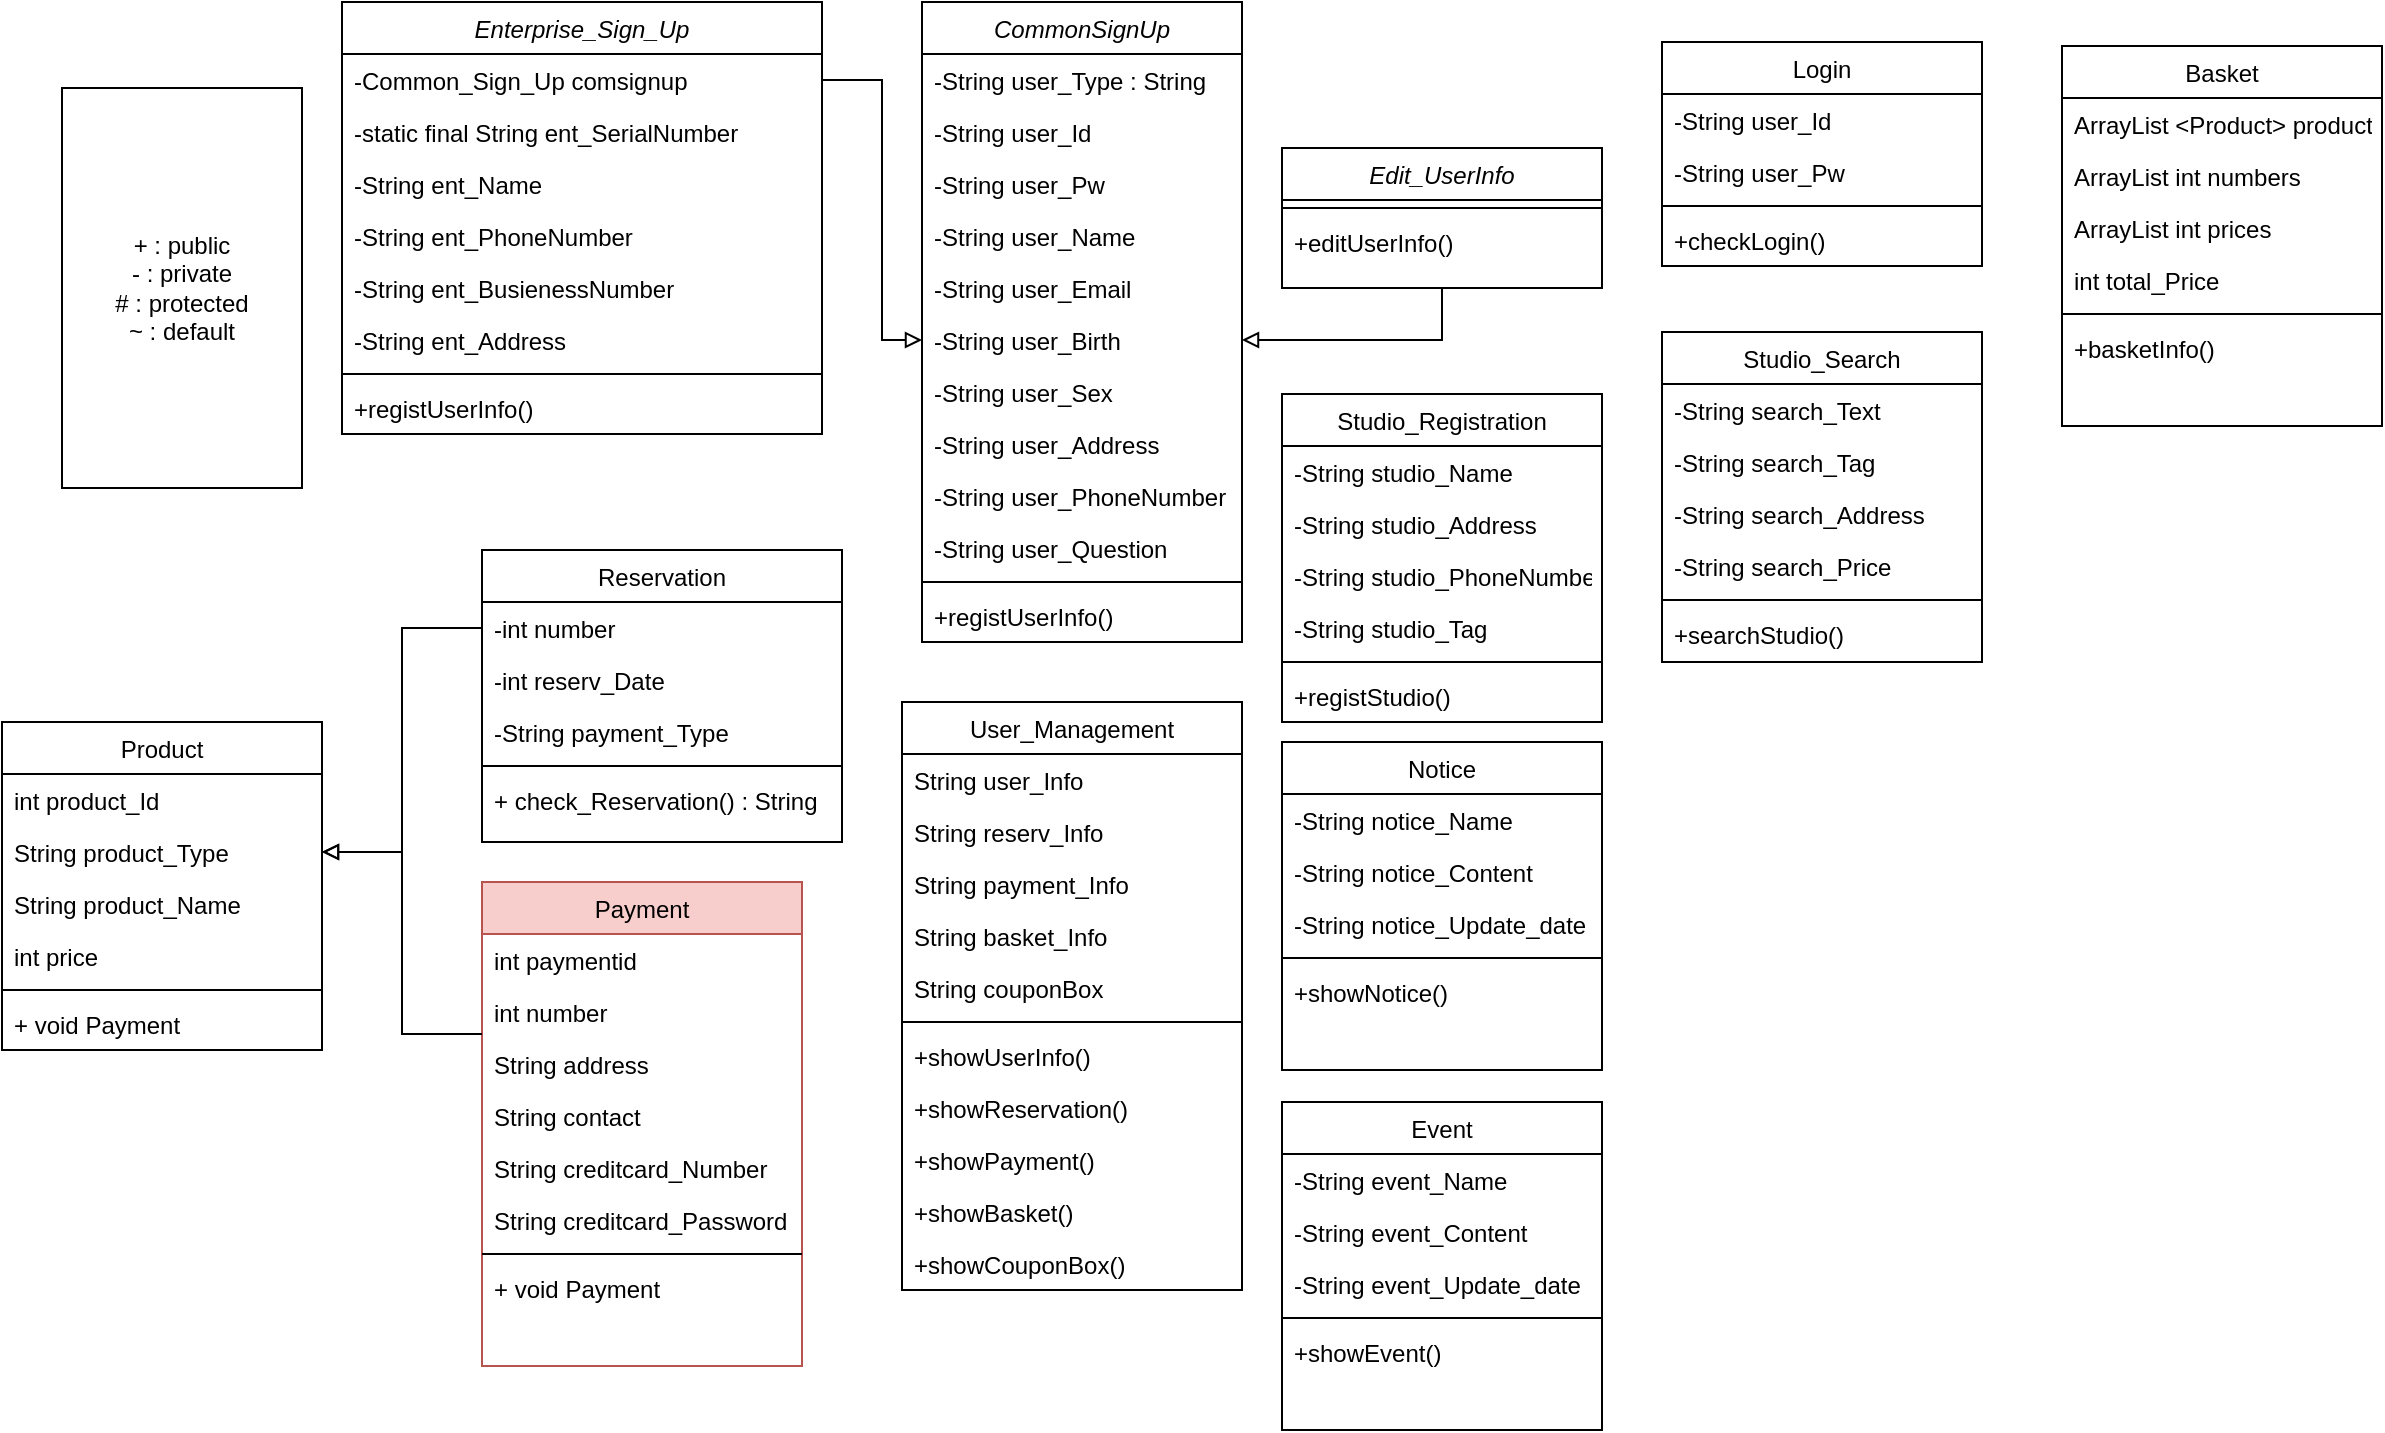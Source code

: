 <mxfile version="14.7.7" type="google"><diagram id="C5RBs43oDa-KdzZeNtuy" name="Page-1"><mxGraphModel dx="2005" dy="659" grid="1" gridSize="10" guides="1" tooltips="1" connect="1" arrows="1" fold="1" page="1" pageScale="1" pageWidth="827" pageHeight="1169" math="0" shadow="0"><root><mxCell id="WIyWlLk6GJQsqaUBKTNV-0"/><mxCell id="WIyWlLk6GJQsqaUBKTNV-1" parent="WIyWlLk6GJQsqaUBKTNV-0"/><mxCell id="zkfFHV4jXpPFQw0GAbJ--0" value="CommonSignUp" style="swimlane;fontStyle=2;align=center;verticalAlign=top;childLayout=stackLayout;horizontal=1;startSize=26;horizontalStack=0;resizeParent=1;resizeLast=0;collapsible=1;marginBottom=0;rounded=0;shadow=0;strokeWidth=1;" parent="WIyWlLk6GJQsqaUBKTNV-1" vertex="1"><mxGeometry x="30" y="40" width="160" height="320" as="geometry"><mxRectangle x="230" y="140" width="160" height="26" as="alternateBounds"/></mxGeometry></mxCell><mxCell id="MxGzkqweNesNPingtSe9-57" value="-String user_Type : String" style="text;align=left;verticalAlign=top;spacingLeft=4;spacingRight=4;overflow=hidden;rotatable=0;points=[[0,0.5],[1,0.5]];portConstraint=eastwest;rounded=0;shadow=0;html=0;" parent="zkfFHV4jXpPFQw0GAbJ--0" vertex="1"><mxGeometry y="26" width="160" height="26" as="geometry"/></mxCell><mxCell id="zkfFHV4jXpPFQw0GAbJ--1" value="-String user_Id" style="text;align=left;verticalAlign=top;spacingLeft=4;spacingRight=4;overflow=hidden;rotatable=0;points=[[0,0.5],[1,0.5]];portConstraint=eastwest;" parent="zkfFHV4jXpPFQw0GAbJ--0" vertex="1"><mxGeometry y="52" width="160" height="26" as="geometry"/></mxCell><mxCell id="zkfFHV4jXpPFQw0GAbJ--2" value="-String user_Pw" style="text;align=left;verticalAlign=top;spacingLeft=4;spacingRight=4;overflow=hidden;rotatable=0;points=[[0,0.5],[1,0.5]];portConstraint=eastwest;rounded=0;shadow=0;html=0;" parent="zkfFHV4jXpPFQw0GAbJ--0" vertex="1"><mxGeometry y="78" width="160" height="26" as="geometry"/></mxCell><mxCell id="zkfFHV4jXpPFQw0GAbJ--3" value="-String user_Name" style="text;align=left;verticalAlign=top;spacingLeft=4;spacingRight=4;overflow=hidden;rotatable=0;points=[[0,0.5],[1,0.5]];portConstraint=eastwest;rounded=0;shadow=0;html=0;" parent="zkfFHV4jXpPFQw0GAbJ--0" vertex="1"><mxGeometry y="104" width="160" height="26" as="geometry"/></mxCell><mxCell id="MxGzkqweNesNPingtSe9-55" value="-String user_Email" style="text;align=left;verticalAlign=top;spacingLeft=4;spacingRight=4;overflow=hidden;rotatable=0;points=[[0,0.5],[1,0.5]];portConstraint=eastwest;rounded=0;shadow=0;html=0;" parent="zkfFHV4jXpPFQw0GAbJ--0" vertex="1"><mxGeometry y="130" width="160" height="26" as="geometry"/></mxCell><mxCell id="MxGzkqweNesNPingtSe9-60" value="-String user_Birth" style="text;align=left;verticalAlign=top;spacingLeft=4;spacingRight=4;overflow=hidden;rotatable=0;points=[[0,0.5],[1,0.5]];portConstraint=eastwest;rounded=0;shadow=0;html=0;" parent="zkfFHV4jXpPFQw0GAbJ--0" vertex="1"><mxGeometry y="156" width="160" height="26" as="geometry"/></mxCell><mxCell id="MxGzkqweNesNPingtSe9-74" value="-String user_Sex" style="text;align=left;verticalAlign=top;spacingLeft=4;spacingRight=4;overflow=hidden;rotatable=0;points=[[0,0.5],[1,0.5]];portConstraint=eastwest;rounded=0;shadow=0;html=0;" parent="zkfFHV4jXpPFQw0GAbJ--0" vertex="1"><mxGeometry y="182" width="160" height="26" as="geometry"/></mxCell><mxCell id="MxGzkqweNesNPingtSe9-59" value="-String user_Address" style="text;align=left;verticalAlign=top;spacingLeft=4;spacingRight=4;overflow=hidden;rotatable=0;points=[[0,0.5],[1,0.5]];portConstraint=eastwest;rounded=0;shadow=0;html=0;" parent="zkfFHV4jXpPFQw0GAbJ--0" vertex="1"><mxGeometry y="208" width="160" height="26" as="geometry"/></mxCell><mxCell id="MxGzkqweNesNPingtSe9-58" value="-String user_PhoneNumber" style="text;align=left;verticalAlign=top;spacingLeft=4;spacingRight=4;overflow=hidden;rotatable=0;points=[[0,0.5],[1,0.5]];portConstraint=eastwest;rounded=0;shadow=0;html=0;" parent="zkfFHV4jXpPFQw0GAbJ--0" vertex="1"><mxGeometry y="234" width="160" height="26" as="geometry"/></mxCell><mxCell id="MxGzkqweNesNPingtSe9-56" value="-String user_Question" style="text;align=left;verticalAlign=top;spacingLeft=4;spacingRight=4;overflow=hidden;rotatable=0;points=[[0,0.5],[1,0.5]];portConstraint=eastwest;rounded=0;shadow=0;html=0;" parent="zkfFHV4jXpPFQw0GAbJ--0" vertex="1"><mxGeometry y="260" width="160" height="26" as="geometry"/></mxCell><mxCell id="zkfFHV4jXpPFQw0GAbJ--4" value="" style="line;html=1;strokeWidth=1;align=left;verticalAlign=middle;spacingTop=-1;spacingLeft=3;spacingRight=3;rotatable=0;labelPosition=right;points=[];portConstraint=eastwest;" parent="zkfFHV4jXpPFQw0GAbJ--0" vertex="1"><mxGeometry y="286" width="160" height="8" as="geometry"/></mxCell><mxCell id="zkfFHV4jXpPFQw0GAbJ--5" value="+registUserInfo()" style="text;align=left;verticalAlign=top;spacingLeft=4;spacingRight=4;overflow=hidden;rotatable=0;points=[[0,0.5],[1,0.5]];portConstraint=eastwest;" parent="zkfFHV4jXpPFQw0GAbJ--0" vertex="1"><mxGeometry y="294" width="160" height="26" as="geometry"/></mxCell><mxCell id="zkfFHV4jXpPFQw0GAbJ--6" value="Payment" style="swimlane;fontStyle=0;align=center;verticalAlign=top;childLayout=stackLayout;horizontal=1;startSize=26;horizontalStack=0;resizeParent=1;resizeLast=0;collapsible=1;marginBottom=0;rounded=0;shadow=0;strokeWidth=1;fillColor=#f8cecc;strokeColor=#b85450;" parent="WIyWlLk6GJQsqaUBKTNV-1" vertex="1"><mxGeometry x="-190" y="480" width="160" height="242" as="geometry"><mxRectangle x="130" y="380" width="160" height="26" as="alternateBounds"/></mxGeometry></mxCell><mxCell id="zkfFHV4jXpPFQw0GAbJ--7" value="int paymentid" style="text;align=left;verticalAlign=top;spacingLeft=4;spacingRight=4;overflow=hidden;rotatable=0;points=[[0,0.5],[1,0.5]];portConstraint=eastwest;" parent="zkfFHV4jXpPFQw0GAbJ--6" vertex="1"><mxGeometry y="26" width="160" height="26" as="geometry"/></mxCell><mxCell id="MxGzkqweNesNPingtSe9-85" value="int number" style="text;align=left;verticalAlign=top;spacingLeft=4;spacingRight=4;overflow=hidden;rotatable=0;points=[[0,0.5],[1,0.5]];portConstraint=eastwest;rounded=0;shadow=0;html=0;" parent="zkfFHV4jXpPFQw0GAbJ--6" vertex="1"><mxGeometry y="52" width="160" height="26" as="geometry"/></mxCell><mxCell id="MxGzkqweNesNPingtSe9-86" value="String address" style="text;align=left;verticalAlign=top;spacingLeft=4;spacingRight=4;overflow=hidden;rotatable=0;points=[[0,0.5],[1,0.5]];portConstraint=eastwest;rounded=0;shadow=0;html=0;" parent="zkfFHV4jXpPFQw0GAbJ--6" vertex="1"><mxGeometry y="78" width="160" height="26" as="geometry"/></mxCell><mxCell id="MxGzkqweNesNPingtSe9-88" value="String contact" style="text;align=left;verticalAlign=top;spacingLeft=4;spacingRight=4;overflow=hidden;rotatable=0;points=[[0,0.5],[1,0.5]];portConstraint=eastwest;rounded=0;shadow=0;html=0;" parent="zkfFHV4jXpPFQw0GAbJ--6" vertex="1"><mxGeometry y="104" width="160" height="26" as="geometry"/></mxCell><mxCell id="MxGzkqweNesNPingtSe9-89" value="String creditcard_Number" style="text;align=left;verticalAlign=top;spacingLeft=4;spacingRight=4;overflow=hidden;rotatable=0;points=[[0,0.5],[1,0.5]];portConstraint=eastwest;rounded=0;shadow=0;html=0;" parent="zkfFHV4jXpPFQw0GAbJ--6" vertex="1"><mxGeometry y="130" width="160" height="26" as="geometry"/></mxCell><mxCell id="MxGzkqweNesNPingtSe9-87" value="String creditcard_Password" style="text;align=left;verticalAlign=top;spacingLeft=4;spacingRight=4;overflow=hidden;rotatable=0;points=[[0,0.5],[1,0.5]];portConstraint=eastwest;rounded=0;shadow=0;html=0;" parent="zkfFHV4jXpPFQw0GAbJ--6" vertex="1"><mxGeometry y="156" width="160" height="26" as="geometry"/></mxCell><mxCell id="zkfFHV4jXpPFQw0GAbJ--9" value="" style="line;html=1;strokeWidth=1;align=left;verticalAlign=middle;spacingTop=-1;spacingLeft=3;spacingRight=3;rotatable=0;labelPosition=right;points=[];portConstraint=eastwest;" parent="zkfFHV4jXpPFQw0GAbJ--6" vertex="1"><mxGeometry y="182" width="160" height="8" as="geometry"/></mxCell><mxCell id="zkfFHV4jXpPFQw0GAbJ--11" value="+ void Payment" style="text;align=left;verticalAlign=top;spacingLeft=4;spacingRight=4;overflow=hidden;rotatable=0;points=[[0,0.5],[1,0.5]];portConstraint=eastwest;" parent="zkfFHV4jXpPFQw0GAbJ--6" vertex="1"><mxGeometry y="190" width="160" height="26" as="geometry"/></mxCell><mxCell id="zkfFHV4jXpPFQw0GAbJ--13" value="Reservation" style="swimlane;fontStyle=0;align=center;verticalAlign=top;childLayout=stackLayout;horizontal=1;startSize=26;horizontalStack=0;resizeParent=1;resizeLast=0;collapsible=1;marginBottom=0;rounded=0;shadow=0;strokeWidth=1;" parent="WIyWlLk6GJQsqaUBKTNV-1" vertex="1"><mxGeometry x="-190" y="314" width="180" height="146" as="geometry"><mxRectangle x="340" y="380" width="170" height="26" as="alternateBounds"/></mxGeometry></mxCell><mxCell id="MxGzkqweNesNPingtSe9-90" value="-int number" style="text;align=left;verticalAlign=top;spacingLeft=4;spacingRight=4;overflow=hidden;rotatable=0;points=[[0,0.5],[1,0.5]];portConstraint=eastwest;" parent="zkfFHV4jXpPFQw0GAbJ--13" vertex="1"><mxGeometry y="26" width="180" height="26" as="geometry"/></mxCell><mxCell id="MxGzkqweNesNPingtSe9-91" value="-int reserv_Date" style="text;align=left;verticalAlign=top;spacingLeft=4;spacingRight=4;overflow=hidden;rotatable=0;points=[[0,0.5],[1,0.5]];portConstraint=eastwest;" parent="zkfFHV4jXpPFQw0GAbJ--13" vertex="1"><mxGeometry y="52" width="180" height="26" as="geometry"/></mxCell><mxCell id="P-8NNqymHX-jwyXwm2kU-3" value="-String payment_Type" style="text;align=left;verticalAlign=top;spacingLeft=4;spacingRight=4;overflow=hidden;rotatable=0;points=[[0,0.5],[1,0.5]];portConstraint=eastwest;" vertex="1" parent="zkfFHV4jXpPFQw0GAbJ--13"><mxGeometry y="78" width="180" height="26" as="geometry"/></mxCell><mxCell id="zkfFHV4jXpPFQw0GAbJ--15" value="" style="line;html=1;strokeWidth=1;align=left;verticalAlign=middle;spacingTop=-1;spacingLeft=3;spacingRight=3;rotatable=0;labelPosition=right;points=[];portConstraint=eastwest;" parent="zkfFHV4jXpPFQw0GAbJ--13" vertex="1"><mxGeometry y="104" width="180" height="8" as="geometry"/></mxCell><mxCell id="P-8NNqymHX-jwyXwm2kU-4" value="+ check_Reservation() : String" style="text;align=left;verticalAlign=top;spacingLeft=4;spacingRight=4;overflow=hidden;rotatable=0;points=[[0,0.5],[1,0.5]];portConstraint=eastwest;" vertex="1" parent="zkfFHV4jXpPFQw0GAbJ--13"><mxGeometry y="112" width="180" height="28" as="geometry"/></mxCell><mxCell id="zkfFHV4jXpPFQw0GAbJ--17" value="Login" style="swimlane;fontStyle=0;align=center;verticalAlign=top;childLayout=stackLayout;horizontal=1;startSize=26;horizontalStack=0;resizeParent=1;resizeLast=0;collapsible=1;marginBottom=0;rounded=0;shadow=0;strokeWidth=1;" parent="WIyWlLk6GJQsqaUBKTNV-1" vertex="1"><mxGeometry x="400" y="60" width="160" height="112" as="geometry"><mxRectangle x="550" y="140" width="160" height="26" as="alternateBounds"/></mxGeometry></mxCell><mxCell id="zkfFHV4jXpPFQw0GAbJ--18" value="-String user_Id" style="text;align=left;verticalAlign=top;spacingLeft=4;spacingRight=4;overflow=hidden;rotatable=0;points=[[0,0.5],[1,0.5]];portConstraint=eastwest;" parent="zkfFHV4jXpPFQw0GAbJ--17" vertex="1"><mxGeometry y="26" width="160" height="26" as="geometry"/></mxCell><mxCell id="zkfFHV4jXpPFQw0GAbJ--19" value="-String user_Pw" style="text;align=left;verticalAlign=top;spacingLeft=4;spacingRight=4;overflow=hidden;rotatable=0;points=[[0,0.5],[1,0.5]];portConstraint=eastwest;rounded=0;shadow=0;html=0;" parent="zkfFHV4jXpPFQw0GAbJ--17" vertex="1"><mxGeometry y="52" width="160" height="26" as="geometry"/></mxCell><mxCell id="zkfFHV4jXpPFQw0GAbJ--23" value="" style="line;html=1;strokeWidth=1;align=left;verticalAlign=middle;spacingTop=-1;spacingLeft=3;spacingRight=3;rotatable=0;labelPosition=right;points=[];portConstraint=eastwest;" parent="zkfFHV4jXpPFQw0GAbJ--17" vertex="1"><mxGeometry y="78" width="160" height="8" as="geometry"/></mxCell><mxCell id="P-8NNqymHX-jwyXwm2kU-0" value="+checkLogin()" style="text;align=left;verticalAlign=top;spacingLeft=4;spacingRight=4;overflow=hidden;rotatable=0;points=[[0,0.5],[1,0.5]];portConstraint=eastwest;" vertex="1" parent="zkfFHV4jXpPFQw0GAbJ--17"><mxGeometry y="86" width="160" height="26" as="geometry"/></mxCell><mxCell id="MxGzkqweNesNPingtSe9-0" value="+ : public&lt;br&gt;- : private&lt;br&gt;# : protected&lt;br&gt;~ : default" style="rounded=0;whiteSpace=wrap;html=1;" parent="WIyWlLk6GJQsqaUBKTNV-1" vertex="1"><mxGeometry x="-400" y="83" width="120" height="200" as="geometry"/></mxCell><mxCell id="MxGzkqweNesNPingtSe9-1" value="Basket" style="swimlane;fontStyle=0;align=center;verticalAlign=top;childLayout=stackLayout;horizontal=1;startSize=26;horizontalStack=0;resizeParent=1;resizeLast=0;collapsible=1;marginBottom=0;rounded=0;shadow=0;strokeWidth=1;" parent="WIyWlLk6GJQsqaUBKTNV-1" vertex="1"><mxGeometry x="600" y="62" width="160" height="190" as="geometry"><mxRectangle x="550" y="140" width="160" height="26" as="alternateBounds"/></mxGeometry></mxCell><mxCell id="MxGzkqweNesNPingtSe9-2" value="ArrayList &lt;Product&gt; products" style="text;align=left;verticalAlign=top;spacingLeft=4;spacingRight=4;overflow=hidden;rotatable=0;points=[[0,0.5],[1,0.5]];portConstraint=eastwest;" parent="MxGzkqweNesNPingtSe9-1" vertex="1"><mxGeometry y="26" width="160" height="26" as="geometry"/></mxCell><mxCell id="MxGzkqweNesNPingtSe9-3" value="ArrayList int numbers" style="text;align=left;verticalAlign=top;spacingLeft=4;spacingRight=4;overflow=hidden;rotatable=0;points=[[0,0.5],[1,0.5]];portConstraint=eastwest;rounded=0;shadow=0;html=0;" parent="MxGzkqweNesNPingtSe9-1" vertex="1"><mxGeometry y="52" width="160" height="26" as="geometry"/></mxCell><mxCell id="MxGzkqweNesNPingtSe9-4" value="ArrayList int prices" style="text;align=left;verticalAlign=top;spacingLeft=4;spacingRight=4;overflow=hidden;rotatable=0;points=[[0,0.5],[1,0.5]];portConstraint=eastwest;rounded=0;shadow=0;html=0;" parent="MxGzkqweNesNPingtSe9-1" vertex="1"><mxGeometry y="78" width="160" height="26" as="geometry"/></mxCell><mxCell id="MxGzkqweNesNPingtSe9-5" value="int total_Price" style="text;align=left;verticalAlign=top;spacingLeft=4;spacingRight=4;overflow=hidden;rotatable=0;points=[[0,0.5],[1,0.5]];portConstraint=eastwest;rounded=0;shadow=0;html=0;" parent="MxGzkqweNesNPingtSe9-1" vertex="1"><mxGeometry y="104" width="160" height="26" as="geometry"/></mxCell><mxCell id="MxGzkqweNesNPingtSe9-7" value="" style="line;html=1;strokeWidth=1;align=left;verticalAlign=middle;spacingTop=-1;spacingLeft=3;spacingRight=3;rotatable=0;labelPosition=right;points=[];portConstraint=eastwest;" parent="MxGzkqweNesNPingtSe9-1" vertex="1"><mxGeometry y="130" width="160" height="8" as="geometry"/></mxCell><mxCell id="MxGzkqweNesNPingtSe9-8" value="+basketInfo()" style="text;align=left;verticalAlign=top;spacingLeft=4;spacingRight=4;overflow=hidden;rotatable=0;points=[[0,0.5],[1,0.5]];portConstraint=eastwest;" parent="MxGzkqweNesNPingtSe9-1" vertex="1"><mxGeometry y="138" width="160" height="26" as="geometry"/></mxCell><mxCell id="MxGzkqweNesNPingtSe9-10" value="Studio_Registration" style="swimlane;fontStyle=0;align=center;verticalAlign=top;childLayout=stackLayout;horizontal=1;startSize=26;horizontalStack=0;resizeParent=1;resizeLast=0;collapsible=1;marginBottom=0;rounded=0;shadow=0;strokeWidth=1;" parent="WIyWlLk6GJQsqaUBKTNV-1" vertex="1"><mxGeometry x="210" y="236" width="160" height="164" as="geometry"><mxRectangle x="550" y="140" width="160" height="26" as="alternateBounds"/></mxGeometry></mxCell><mxCell id="MxGzkqweNesNPingtSe9-11" value="-String studio_Name" style="text;align=left;verticalAlign=top;spacingLeft=4;spacingRight=4;overflow=hidden;rotatable=0;points=[[0,0.5],[1,0.5]];portConstraint=eastwest;" parent="MxGzkqweNesNPingtSe9-10" vertex="1"><mxGeometry y="26" width="160" height="26" as="geometry"/></mxCell><mxCell id="MxGzkqweNesNPingtSe9-12" value="-String studio_Address" style="text;align=left;verticalAlign=top;spacingLeft=4;spacingRight=4;overflow=hidden;rotatable=0;points=[[0,0.5],[1,0.5]];portConstraint=eastwest;rounded=0;shadow=0;html=0;" parent="MxGzkqweNesNPingtSe9-10" vertex="1"><mxGeometry y="52" width="160" height="26" as="geometry"/></mxCell><mxCell id="MxGzkqweNesNPingtSe9-13" value="-String studio_PhoneNumber" style="text;align=left;verticalAlign=top;spacingLeft=4;spacingRight=4;overflow=hidden;rotatable=0;points=[[0,0.5],[1,0.5]];portConstraint=eastwest;rounded=0;shadow=0;html=0;" parent="MxGzkqweNesNPingtSe9-10" vertex="1"><mxGeometry y="78" width="160" height="26" as="geometry"/></mxCell><mxCell id="MxGzkqweNesNPingtSe9-14" value="-String studio_Tag" style="text;align=left;verticalAlign=top;spacingLeft=4;spacingRight=4;overflow=hidden;rotatable=0;points=[[0,0.5],[1,0.5]];portConstraint=eastwest;rounded=0;shadow=0;html=0;" parent="MxGzkqweNesNPingtSe9-10" vertex="1"><mxGeometry y="104" width="160" height="26" as="geometry"/></mxCell><mxCell id="MxGzkqweNesNPingtSe9-16" value="" style="line;html=1;strokeWidth=1;align=left;verticalAlign=middle;spacingTop=-1;spacingLeft=3;spacingRight=3;rotatable=0;labelPosition=right;points=[];portConstraint=eastwest;" parent="MxGzkqweNesNPingtSe9-10" vertex="1"><mxGeometry y="130" width="160" height="8" as="geometry"/></mxCell><mxCell id="MxGzkqweNesNPingtSe9-17" value="+registStudio()" style="text;align=left;verticalAlign=top;spacingLeft=4;spacingRight=4;overflow=hidden;rotatable=0;points=[[0,0.5],[1,0.5]];portConstraint=eastwest;" parent="MxGzkqweNesNPingtSe9-10" vertex="1"><mxGeometry y="138" width="160" height="26" as="geometry"/></mxCell><mxCell id="MxGzkqweNesNPingtSe9-19" value="User_Management" style="swimlane;fontStyle=0;align=center;verticalAlign=top;childLayout=stackLayout;horizontal=1;startSize=26;horizontalStack=0;resizeParent=1;resizeLast=0;collapsible=1;marginBottom=0;rounded=0;shadow=0;strokeWidth=1;" parent="WIyWlLk6GJQsqaUBKTNV-1" vertex="1"><mxGeometry x="20" y="390" width="170" height="294" as="geometry"><mxRectangle x="550" y="140" width="160" height="26" as="alternateBounds"/></mxGeometry></mxCell><mxCell id="MxGzkqweNesNPingtSe9-20" value="String user_Info" style="text;align=left;verticalAlign=top;spacingLeft=4;spacingRight=4;overflow=hidden;rotatable=0;points=[[0,0.5],[1,0.5]];portConstraint=eastwest;" parent="MxGzkqweNesNPingtSe9-19" vertex="1"><mxGeometry y="26" width="170" height="26" as="geometry"/></mxCell><mxCell id="MxGzkqweNesNPingtSe9-21" value="String reserv_Info" style="text;align=left;verticalAlign=top;spacingLeft=4;spacingRight=4;overflow=hidden;rotatable=0;points=[[0,0.5],[1,0.5]];portConstraint=eastwest;rounded=0;shadow=0;html=0;" parent="MxGzkqweNesNPingtSe9-19" vertex="1"><mxGeometry y="52" width="170" height="26" as="geometry"/></mxCell><mxCell id="MxGzkqweNesNPingtSe9-22" value="String payment_Info" style="text;align=left;verticalAlign=top;spacingLeft=4;spacingRight=4;overflow=hidden;rotatable=0;points=[[0,0.5],[1,0.5]];portConstraint=eastwest;rounded=0;shadow=0;html=0;" parent="MxGzkqweNesNPingtSe9-19" vertex="1"><mxGeometry y="78" width="170" height="26" as="geometry"/></mxCell><mxCell id="MxGzkqweNesNPingtSe9-23" value="String basket_Info" style="text;align=left;verticalAlign=top;spacingLeft=4;spacingRight=4;overflow=hidden;rotatable=0;points=[[0,0.5],[1,0.5]];portConstraint=eastwest;rounded=0;shadow=0;html=0;" parent="MxGzkqweNesNPingtSe9-19" vertex="1"><mxGeometry y="104" width="170" height="26" as="geometry"/></mxCell><mxCell id="MxGzkqweNesNPingtSe9-24" value="String couponBox" style="text;align=left;verticalAlign=top;spacingLeft=4;spacingRight=4;overflow=hidden;rotatable=0;points=[[0,0.5],[1,0.5]];portConstraint=eastwest;rounded=0;shadow=0;html=0;" parent="MxGzkqweNesNPingtSe9-19" vertex="1"><mxGeometry y="130" width="170" height="26" as="geometry"/></mxCell><mxCell id="MxGzkqweNesNPingtSe9-25" value="" style="line;html=1;strokeWidth=1;align=left;verticalAlign=middle;spacingTop=-1;spacingLeft=3;spacingRight=3;rotatable=0;labelPosition=right;points=[];portConstraint=eastwest;" parent="MxGzkqweNesNPingtSe9-19" vertex="1"><mxGeometry y="156" width="170" height="8" as="geometry"/></mxCell><mxCell id="MxGzkqweNesNPingtSe9-26" value="+showUserInfo()" style="text;align=left;verticalAlign=top;spacingLeft=4;spacingRight=4;overflow=hidden;rotatable=0;points=[[0,0.5],[1,0.5]];portConstraint=eastwest;" parent="MxGzkqweNesNPingtSe9-19" vertex="1"><mxGeometry y="164" width="170" height="26" as="geometry"/></mxCell><mxCell id="P-8NNqymHX-jwyXwm2kU-6" value="+showReservation()" style="text;align=left;verticalAlign=top;spacingLeft=4;spacingRight=4;overflow=hidden;rotatable=0;points=[[0,0.5],[1,0.5]];portConstraint=eastwest;" vertex="1" parent="MxGzkqweNesNPingtSe9-19"><mxGeometry y="190" width="170" height="26" as="geometry"/></mxCell><mxCell id="P-8NNqymHX-jwyXwm2kU-7" value="+showPayment()" style="text;align=left;verticalAlign=top;spacingLeft=4;spacingRight=4;overflow=hidden;rotatable=0;points=[[0,0.5],[1,0.5]];portConstraint=eastwest;" vertex="1" parent="MxGzkqweNesNPingtSe9-19"><mxGeometry y="216" width="170" height="26" as="geometry"/></mxCell><mxCell id="P-8NNqymHX-jwyXwm2kU-8" value="+showBasket()" style="text;align=left;verticalAlign=top;spacingLeft=4;spacingRight=4;overflow=hidden;rotatable=0;points=[[0,0.5],[1,0.5]];portConstraint=eastwest;" vertex="1" parent="MxGzkqweNesNPingtSe9-19"><mxGeometry y="242" width="170" height="26" as="geometry"/></mxCell><mxCell id="P-8NNqymHX-jwyXwm2kU-9" value="+showCouponBox()" style="text;align=left;verticalAlign=top;spacingLeft=4;spacingRight=4;overflow=hidden;rotatable=0;points=[[0,0.5],[1,0.5]];portConstraint=eastwest;" vertex="1" parent="MxGzkqweNesNPingtSe9-19"><mxGeometry y="268" width="170" height="26" as="geometry"/></mxCell><mxCell id="MxGzkqweNesNPingtSe9-28" value="Studio_Search" style="swimlane;fontStyle=0;align=center;verticalAlign=top;childLayout=stackLayout;horizontal=1;startSize=26;horizontalStack=0;resizeParent=1;resizeLast=0;collapsible=1;marginBottom=0;rounded=0;shadow=0;strokeWidth=1;" parent="WIyWlLk6GJQsqaUBKTNV-1" vertex="1"><mxGeometry x="400" y="205" width="160" height="165" as="geometry"><mxRectangle x="550" y="140" width="160" height="26" as="alternateBounds"/></mxGeometry></mxCell><mxCell id="MxGzkqweNesNPingtSe9-29" value="-String search_Text" style="text;align=left;verticalAlign=top;spacingLeft=4;spacingRight=4;overflow=hidden;rotatable=0;points=[[0,0.5],[1,0.5]];portConstraint=eastwest;" parent="MxGzkqweNesNPingtSe9-28" vertex="1"><mxGeometry y="26" width="160" height="26" as="geometry"/></mxCell><mxCell id="MxGzkqweNesNPingtSe9-102" value="-String search_Tag" style="text;align=left;verticalAlign=top;spacingLeft=4;spacingRight=4;overflow=hidden;rotatable=0;points=[[0,0.5],[1,0.5]];portConstraint=eastwest;" parent="MxGzkqweNesNPingtSe9-28" vertex="1"><mxGeometry y="52" width="160" height="26" as="geometry"/></mxCell><mxCell id="MxGzkqweNesNPingtSe9-103" value="-String search_Address" style="text;align=left;verticalAlign=top;spacingLeft=4;spacingRight=4;overflow=hidden;rotatable=0;points=[[0,0.5],[1,0.5]];portConstraint=eastwest;" parent="MxGzkqweNesNPingtSe9-28" vertex="1"><mxGeometry y="78" width="160" height="26" as="geometry"/></mxCell><mxCell id="MxGzkqweNesNPingtSe9-104" value="-String search_Price" style="text;align=left;verticalAlign=top;spacingLeft=4;spacingRight=4;overflow=hidden;rotatable=0;points=[[0,0.5],[1,0.5]];portConstraint=eastwest;" parent="MxGzkqweNesNPingtSe9-28" vertex="1"><mxGeometry y="104" width="160" height="26" as="geometry"/></mxCell><mxCell id="MxGzkqweNesNPingtSe9-34" value="" style="line;html=1;strokeWidth=1;align=left;verticalAlign=middle;spacingTop=-1;spacingLeft=3;spacingRight=3;rotatable=0;labelPosition=right;points=[];portConstraint=eastwest;" parent="MxGzkqweNesNPingtSe9-28" vertex="1"><mxGeometry y="130" width="160" height="8" as="geometry"/></mxCell><mxCell id="MxGzkqweNesNPingtSe9-35" value="+searchStudio()" style="text;align=left;verticalAlign=top;spacingLeft=4;spacingRight=4;overflow=hidden;rotatable=0;points=[[0,0.5],[1,0.5]];portConstraint=eastwest;" parent="MxGzkqweNesNPingtSe9-28" vertex="1"><mxGeometry y="138" width="160" height="26" as="geometry"/></mxCell><mxCell id="MxGzkqweNesNPingtSe9-37" value="Notice" style="swimlane;fontStyle=0;align=center;verticalAlign=top;childLayout=stackLayout;horizontal=1;startSize=26;horizontalStack=0;resizeParent=1;resizeLast=0;collapsible=1;marginBottom=0;rounded=0;shadow=0;strokeWidth=1;" parent="WIyWlLk6GJQsqaUBKTNV-1" vertex="1"><mxGeometry x="210" y="410" width="160" height="164" as="geometry"><mxRectangle x="550" y="140" width="160" height="26" as="alternateBounds"/></mxGeometry></mxCell><mxCell id="MxGzkqweNesNPingtSe9-38" value="-String notice_Name" style="text;align=left;verticalAlign=top;spacingLeft=4;spacingRight=4;overflow=hidden;rotatable=0;points=[[0,0.5],[1,0.5]];portConstraint=eastwest;" parent="MxGzkqweNesNPingtSe9-37" vertex="1"><mxGeometry y="26" width="160" height="26" as="geometry"/></mxCell><mxCell id="MxGzkqweNesNPingtSe9-39" value="-String notice_Content" style="text;align=left;verticalAlign=top;spacingLeft=4;spacingRight=4;overflow=hidden;rotatable=0;points=[[0,0.5],[1,0.5]];portConstraint=eastwest;rounded=0;shadow=0;html=0;" parent="MxGzkqweNesNPingtSe9-37" vertex="1"><mxGeometry y="52" width="160" height="26" as="geometry"/></mxCell><mxCell id="MxGzkqweNesNPingtSe9-40" value="-String notice_Update_date" style="text;align=left;verticalAlign=top;spacingLeft=4;spacingRight=4;overflow=hidden;rotatable=0;points=[[0,0.5],[1,0.5]];portConstraint=eastwest;rounded=0;shadow=0;html=0;" parent="MxGzkqweNesNPingtSe9-37" vertex="1"><mxGeometry y="78" width="160" height="26" as="geometry"/></mxCell><mxCell id="MxGzkqweNesNPingtSe9-43" value="" style="line;html=1;strokeWidth=1;align=left;verticalAlign=middle;spacingTop=-1;spacingLeft=3;spacingRight=3;rotatable=0;labelPosition=right;points=[];portConstraint=eastwest;" parent="MxGzkqweNesNPingtSe9-37" vertex="1"><mxGeometry y="104" width="160" height="8" as="geometry"/></mxCell><mxCell id="P-8NNqymHX-jwyXwm2kU-5" value="+showNotice()" style="text;align=left;verticalAlign=top;spacingLeft=4;spacingRight=4;overflow=hidden;rotatable=0;points=[[0,0.5],[1,0.5]];portConstraint=eastwest;" vertex="1" parent="MxGzkqweNesNPingtSe9-37"><mxGeometry y="112" width="160" height="26" as="geometry"/></mxCell><mxCell id="MxGzkqweNesNPingtSe9-61" value="Enterprise_Sign_Up" style="swimlane;fontStyle=2;align=center;verticalAlign=top;childLayout=stackLayout;horizontal=1;startSize=26;horizontalStack=0;resizeParent=1;resizeLast=0;collapsible=1;marginBottom=0;rounded=0;shadow=0;strokeWidth=1;" parent="WIyWlLk6GJQsqaUBKTNV-1" vertex="1"><mxGeometry x="-260" y="40" width="240" height="216" as="geometry"><mxRectangle x="230" y="140" width="160" height="26" as="alternateBounds"/></mxGeometry></mxCell><mxCell id="MxGzkqweNesNPingtSe9-73" value="-Common_Sign_Up comsignup" style="text;align=left;verticalAlign=top;spacingLeft=4;spacingRight=4;overflow=hidden;rotatable=0;points=[[0,0.5],[1,0.5]];portConstraint=eastwest;rounded=0;shadow=0;html=0;" parent="MxGzkqweNesNPingtSe9-61" vertex="1"><mxGeometry y="26" width="240" height="26" as="geometry"/></mxCell><mxCell id="MxGzkqweNesNPingtSe9-84" value="-static final String ent_SerialNumber" style="text;align=left;verticalAlign=top;spacingLeft=4;spacingRight=4;overflow=hidden;rotatable=0;points=[[0,0.5],[1,0.5]];portConstraint=eastwest;rounded=0;shadow=0;html=0;" parent="MxGzkqweNesNPingtSe9-61" vertex="1"><mxGeometry y="52" width="240" height="26" as="geometry"/></mxCell><mxCell id="MxGzkqweNesNPingtSe9-62" value="-String ent_Name" style="text;align=left;verticalAlign=top;spacingLeft=4;spacingRight=4;overflow=hidden;rotatable=0;points=[[0,0.5],[1,0.5]];portConstraint=eastwest;rounded=0;shadow=0;html=0;" parent="MxGzkqweNesNPingtSe9-61" vertex="1"><mxGeometry y="78" width="240" height="26" as="geometry"/></mxCell><mxCell id="MxGzkqweNesNPingtSe9-63" value="-String ent_PhoneNumber" style="text;align=left;verticalAlign=top;spacingLeft=4;spacingRight=4;overflow=hidden;rotatable=0;points=[[0,0.5],[1,0.5]];portConstraint=eastwest;" parent="MxGzkqweNesNPingtSe9-61" vertex="1"><mxGeometry y="104" width="240" height="26" as="geometry"/></mxCell><mxCell id="MxGzkqweNesNPingtSe9-64" value="-String ent_BusienessNumber" style="text;align=left;verticalAlign=top;spacingLeft=4;spacingRight=4;overflow=hidden;rotatable=0;points=[[0,0.5],[1,0.5]];portConstraint=eastwest;rounded=0;shadow=0;html=0;" parent="MxGzkqweNesNPingtSe9-61" vertex="1"><mxGeometry y="130" width="240" height="26" as="geometry"/></mxCell><mxCell id="MxGzkqweNesNPingtSe9-65" value="-String ent_Address" style="text;align=left;verticalAlign=top;spacingLeft=4;spacingRight=4;overflow=hidden;rotatable=0;points=[[0,0.5],[1,0.5]];portConstraint=eastwest;rounded=0;shadow=0;html=0;" parent="MxGzkqweNesNPingtSe9-61" vertex="1"><mxGeometry y="156" width="240" height="26" as="geometry"/></mxCell><mxCell id="MxGzkqweNesNPingtSe9-71" value="" style="line;html=1;strokeWidth=1;align=left;verticalAlign=middle;spacingTop=-1;spacingLeft=3;spacingRight=3;rotatable=0;labelPosition=right;points=[];portConstraint=eastwest;" parent="MxGzkqweNesNPingtSe9-61" vertex="1"><mxGeometry y="182" width="240" height="8" as="geometry"/></mxCell><mxCell id="P-8NNqymHX-jwyXwm2kU-1" value="+registUserInfo()" style="text;align=left;verticalAlign=top;spacingLeft=4;spacingRight=4;overflow=hidden;rotatable=0;points=[[0,0.5],[1,0.5]];portConstraint=eastwest;" vertex="1" parent="MxGzkqweNesNPingtSe9-61"><mxGeometry y="190" width="240" height="26" as="geometry"/></mxCell><mxCell id="MxGzkqweNesNPingtSe9-75" style="edgeStyle=orthogonalEdgeStyle;rounded=0;orthogonalLoop=1;jettySize=auto;html=1;entryX=0;entryY=0.5;entryDx=0;entryDy=0;endArrow=block;endFill=0;exitX=1;exitY=0.5;exitDx=0;exitDy=0;" parent="WIyWlLk6GJQsqaUBKTNV-1" source="MxGzkqweNesNPingtSe9-73" target="MxGzkqweNesNPingtSe9-60" edge="1"><mxGeometry relative="1" as="geometry"><Array as="points"><mxPoint x="10" y="79"/><mxPoint x="10" y="209"/></Array></mxGeometry></mxCell><mxCell id="MxGzkqweNesNPingtSe9-76" value="Event" style="swimlane;fontStyle=0;align=center;verticalAlign=top;childLayout=stackLayout;horizontal=1;startSize=26;horizontalStack=0;resizeParent=1;resizeLast=0;collapsible=1;marginBottom=0;rounded=0;shadow=0;strokeWidth=1;" parent="WIyWlLk6GJQsqaUBKTNV-1" vertex="1"><mxGeometry x="210" y="590" width="160" height="164" as="geometry"><mxRectangle x="550" y="140" width="160" height="26" as="alternateBounds"/></mxGeometry></mxCell><mxCell id="MxGzkqweNesNPingtSe9-77" value="-String event_Name" style="text;align=left;verticalAlign=top;spacingLeft=4;spacingRight=4;overflow=hidden;rotatable=0;points=[[0,0.5],[1,0.5]];portConstraint=eastwest;" parent="MxGzkqweNesNPingtSe9-76" vertex="1"><mxGeometry y="26" width="160" height="26" as="geometry"/></mxCell><mxCell id="MxGzkqweNesNPingtSe9-78" value="-String event_Content" style="text;align=left;verticalAlign=top;spacingLeft=4;spacingRight=4;overflow=hidden;rotatable=0;points=[[0,0.5],[1,0.5]];portConstraint=eastwest;rounded=0;shadow=0;html=0;" parent="MxGzkqweNesNPingtSe9-76" vertex="1"><mxGeometry y="52" width="160" height="26" as="geometry"/></mxCell><mxCell id="MxGzkqweNesNPingtSe9-79" value="-String event_Update_date" style="text;align=left;verticalAlign=top;spacingLeft=4;spacingRight=4;overflow=hidden;rotatable=0;points=[[0,0.5],[1,0.5]];portConstraint=eastwest;rounded=0;shadow=0;html=0;" parent="MxGzkqweNesNPingtSe9-76" vertex="1"><mxGeometry y="78" width="160" height="26" as="geometry"/></mxCell><mxCell id="MxGzkqweNesNPingtSe9-80" value="" style="line;html=1;strokeWidth=1;align=left;verticalAlign=middle;spacingTop=-1;spacingLeft=3;spacingRight=3;rotatable=0;labelPosition=right;points=[];portConstraint=eastwest;" parent="MxGzkqweNesNPingtSe9-76" vertex="1"><mxGeometry y="104" width="160" height="8" as="geometry"/></mxCell><mxCell id="MxGzkqweNesNPingtSe9-81" value="+showEvent()" style="text;align=left;verticalAlign=top;spacingLeft=4;spacingRight=4;overflow=hidden;rotatable=0;points=[[0,0.5],[1,0.5]];portConstraint=eastwest;" parent="MxGzkqweNesNPingtSe9-76" vertex="1"><mxGeometry y="112" width="160" height="26" as="geometry"/></mxCell><mxCell id="MxGzkqweNesNPingtSe9-93" value="Product" style="swimlane;fontStyle=0;align=center;verticalAlign=top;childLayout=stackLayout;horizontal=1;startSize=26;horizontalStack=0;resizeParent=1;resizeLast=0;collapsible=1;marginBottom=0;rounded=0;shadow=0;strokeWidth=1;" parent="WIyWlLk6GJQsqaUBKTNV-1" vertex="1"><mxGeometry x="-430" y="400" width="160" height="164" as="geometry"><mxRectangle x="340" y="380" width="170" height="26" as="alternateBounds"/></mxGeometry></mxCell><mxCell id="MxGzkqweNesNPingtSe9-94" value="int product_Id&#10;" style="text;align=left;verticalAlign=top;spacingLeft=4;spacingRight=4;overflow=hidden;rotatable=0;points=[[0,0.5],[1,0.5]];portConstraint=eastwest;" parent="MxGzkqweNesNPingtSe9-93" vertex="1"><mxGeometry y="26" width="160" height="26" as="geometry"/></mxCell><mxCell id="MxGzkqweNesNPingtSe9-95" value="String product_Type" style="text;align=left;verticalAlign=top;spacingLeft=4;spacingRight=4;overflow=hidden;rotatable=0;points=[[0,0.5],[1,0.5]];portConstraint=eastwest;" parent="MxGzkqweNesNPingtSe9-93" vertex="1"><mxGeometry y="52" width="160" height="26" as="geometry"/></mxCell><mxCell id="MxGzkqweNesNPingtSe9-96" value="String product_Name" style="text;align=left;verticalAlign=top;spacingLeft=4;spacingRight=4;overflow=hidden;rotatable=0;points=[[0,0.5],[1,0.5]];portConstraint=eastwest;" parent="MxGzkqweNesNPingtSe9-93" vertex="1"><mxGeometry y="78" width="160" height="26" as="geometry"/></mxCell><mxCell id="MxGzkqweNesNPingtSe9-97" value="int price" style="text;align=left;verticalAlign=top;spacingLeft=4;spacingRight=4;overflow=hidden;rotatable=0;points=[[0,0.5],[1,0.5]];portConstraint=eastwest;" parent="MxGzkqweNesNPingtSe9-93" vertex="1"><mxGeometry y="104" width="160" height="26" as="geometry"/></mxCell><mxCell id="MxGzkqweNesNPingtSe9-98" value="" style="line;html=1;strokeWidth=1;align=left;verticalAlign=middle;spacingTop=-1;spacingLeft=3;spacingRight=3;rotatable=0;labelPosition=right;points=[];portConstraint=eastwest;" parent="MxGzkqweNesNPingtSe9-93" vertex="1"><mxGeometry y="130" width="160" height="8" as="geometry"/></mxCell><mxCell id="P-8NNqymHX-jwyXwm2kU-2" value="+ void Payment" style="text;align=left;verticalAlign=top;spacingLeft=4;spacingRight=4;overflow=hidden;rotatable=0;points=[[0,0.5],[1,0.5]];portConstraint=eastwest;" vertex="1" parent="MxGzkqweNesNPingtSe9-93"><mxGeometry y="138" width="160" height="26" as="geometry"/></mxCell><mxCell id="MxGzkqweNesNPingtSe9-99" style="edgeStyle=orthogonalEdgeStyle;rounded=0;orthogonalLoop=1;jettySize=auto;html=1;entryX=0;entryY=0.5;entryDx=0;entryDy=0;endArrow=none;endFill=0;exitX=1;exitY=0.5;exitDx=0;exitDy=0;startArrow=block;startFill=0;" parent="WIyWlLk6GJQsqaUBKTNV-1" source="MxGzkqweNesNPingtSe9-95" edge="1"><mxGeometry relative="1" as="geometry"><Array as="points"><mxPoint x="-230" y="465"/><mxPoint x="-230" y="353"/></Array><mxPoint x="-190" y="353" as="targetPoint"/></mxGeometry></mxCell><mxCell id="MxGzkqweNesNPingtSe9-100" style="edgeStyle=orthogonalEdgeStyle;rounded=0;orthogonalLoop=1;jettySize=auto;html=1;entryX=0;entryY=0.5;entryDx=0;entryDy=0;endArrow=none;endFill=0;startArrow=block;startFill=0;" parent="WIyWlLk6GJQsqaUBKTNV-1" source="MxGzkqweNesNPingtSe9-95" edge="1"><mxGeometry relative="1" as="geometry"><mxPoint x="-190" y="556" as="targetPoint"/><Array as="points"><mxPoint x="-230" y="465"/><mxPoint x="-230" y="556"/></Array></mxGeometry></mxCell><mxCell id="P-8NNqymHX-jwyXwm2kU-23" style="edgeStyle=orthogonalEdgeStyle;rounded=0;orthogonalLoop=1;jettySize=auto;html=1;entryX=1;entryY=0.5;entryDx=0;entryDy=0;endArrow=block;endFill=0;" edge="1" parent="WIyWlLk6GJQsqaUBKTNV-1" source="P-8NNqymHX-jwyXwm2kU-10" target="MxGzkqweNesNPingtSe9-60"><mxGeometry relative="1" as="geometry"/></mxCell><mxCell id="P-8NNqymHX-jwyXwm2kU-10" value="Edit_UserInfo" style="swimlane;fontStyle=2;align=center;verticalAlign=top;childLayout=stackLayout;horizontal=1;startSize=26;horizontalStack=0;resizeParent=1;resizeLast=0;collapsible=1;marginBottom=0;rounded=0;shadow=0;strokeWidth=1;" vertex="1" parent="WIyWlLk6GJQsqaUBKTNV-1"><mxGeometry x="210" y="113" width="160" height="70" as="geometry"><mxRectangle x="230" y="140" width="160" height="26" as="alternateBounds"/></mxGeometry></mxCell><mxCell id="P-8NNqymHX-jwyXwm2kU-21" value="" style="line;html=1;strokeWidth=1;align=left;verticalAlign=middle;spacingTop=-1;spacingLeft=3;spacingRight=3;rotatable=0;labelPosition=right;points=[];portConstraint=eastwest;" vertex="1" parent="P-8NNqymHX-jwyXwm2kU-10"><mxGeometry y="26" width="160" height="8" as="geometry"/></mxCell><mxCell id="P-8NNqymHX-jwyXwm2kU-22" value="+editUserInfo()" style="text;align=left;verticalAlign=top;spacingLeft=4;spacingRight=4;overflow=hidden;rotatable=0;points=[[0,0.5],[1,0.5]];portConstraint=eastwest;" vertex="1" parent="P-8NNqymHX-jwyXwm2kU-10"><mxGeometry y="34" width="160" height="26" as="geometry"/></mxCell></root></mxGraphModel></diagram></mxfile>